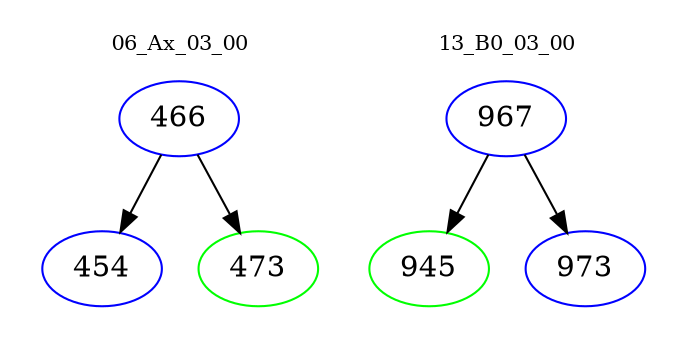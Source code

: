 digraph{
subgraph cluster_0 {
color = white
label = "06_Ax_03_00";
fontsize=10;
T0_466 [label="466", color="blue"]
T0_466 -> T0_454 [color="black"]
T0_454 [label="454", color="blue"]
T0_466 -> T0_473 [color="black"]
T0_473 [label="473", color="green"]
}
subgraph cluster_1 {
color = white
label = "13_B0_03_00";
fontsize=10;
T1_967 [label="967", color="blue"]
T1_967 -> T1_945 [color="black"]
T1_945 [label="945", color="green"]
T1_967 -> T1_973 [color="black"]
T1_973 [label="973", color="blue"]
}
}
